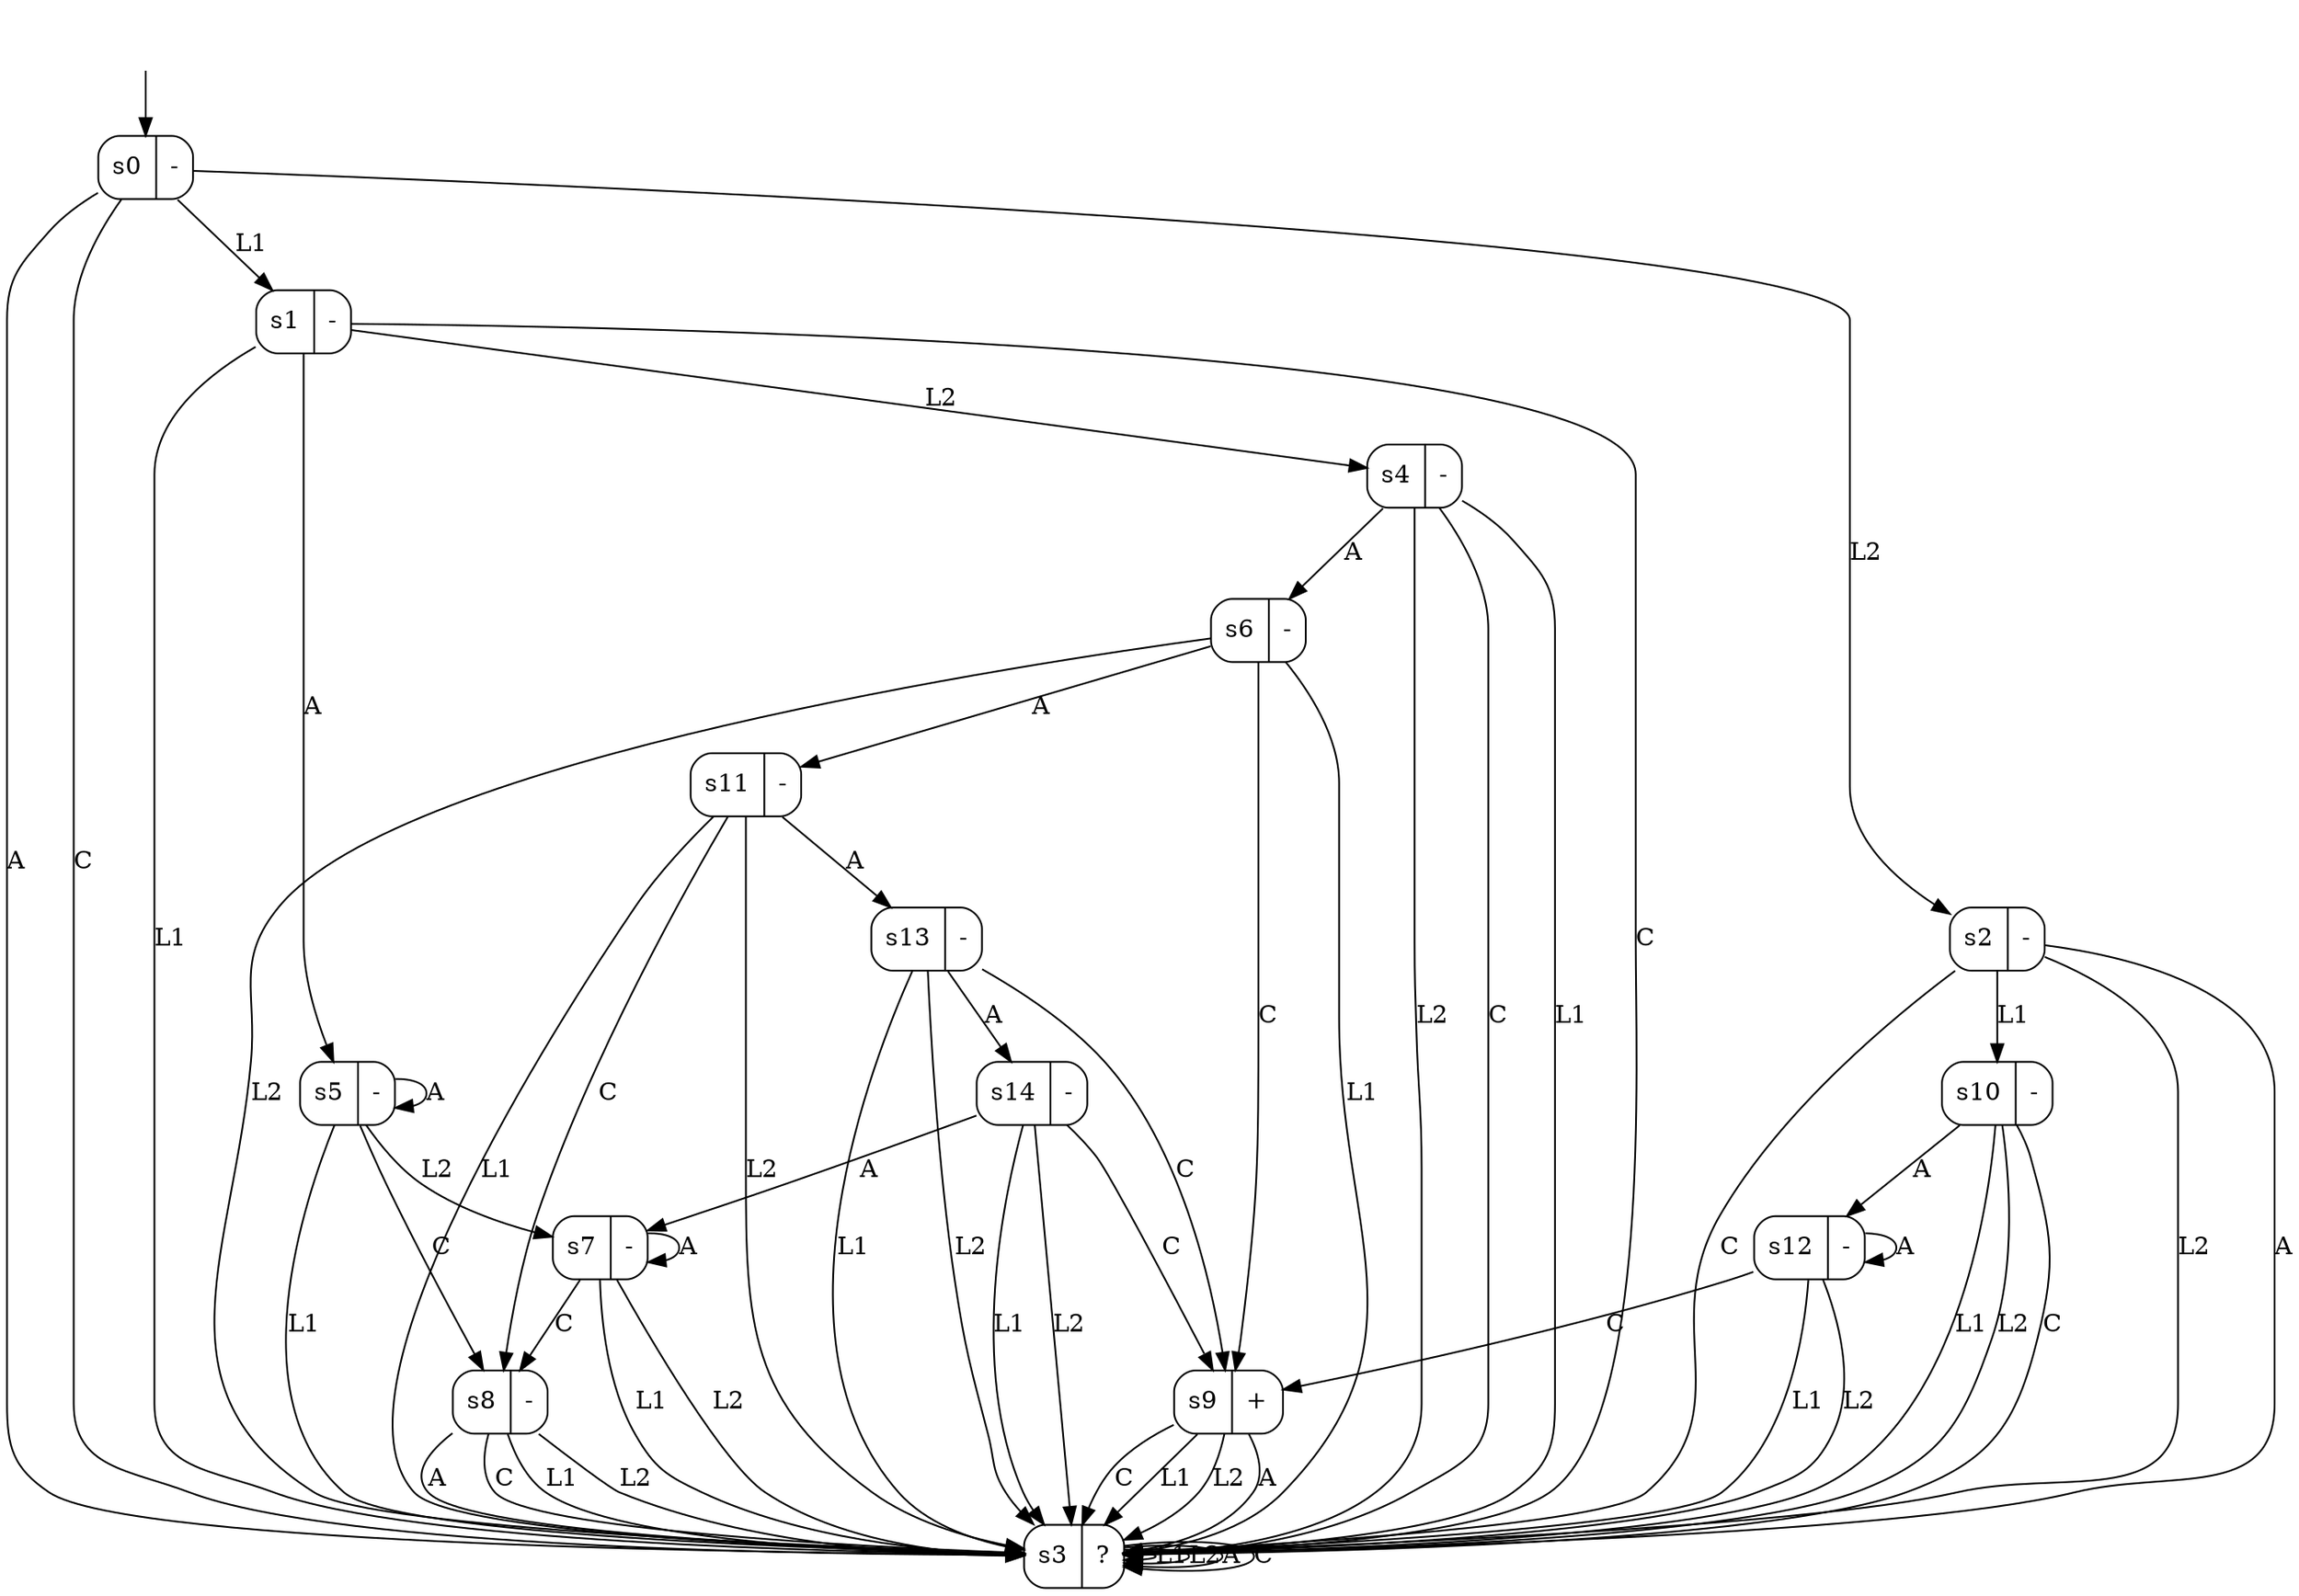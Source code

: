 digraph "output/magento_dfa3_0.7" {
s0 [label="s0|-", shape=record, style=rounded];
s1 [label="s1|-", shape=record, style=rounded];
s2 [label="s2|-", shape=record, style=rounded];
s3 [label="s3|?", shape=record, style=rounded];
s4 [label="s4|-", shape=record, style=rounded];
s5 [label="s5|-", shape=record, style=rounded];
s6 [label="s6|-", shape=record, style=rounded];
s7 [label="s7|-", shape=record, style=rounded];
s8 [label="s8|-", shape=record, style=rounded];
s9 [label="s9|+", shape=record, style=rounded];
s10 [label="s10|-", shape=record, style=rounded];
s11 [label="s11|-", shape=record, style=rounded];
s12 [label="s12|-", shape=record, style=rounded];
s13 [label="s13|-", shape=record, style=rounded];
s14 [label="s14|-", shape=record, style=rounded];
s0 -> s1  [label=L1];
s0 -> s2  [label=L2];
s0 -> s3  [label=A];
s0 -> s3  [label=C];
s1 -> s3  [label=L1];
s1 -> s4  [label=L2];
s1 -> s5  [label=A];
s1 -> s3  [label=C];
s2 -> s10  [label=L1];
s2 -> s3  [label=L2];
s2 -> s3  [label=A];
s2 -> s3  [label=C];
s3 -> s3  [label=L1];
s3 -> s3  [label=L2];
s3 -> s3  [label=A];
s3 -> s3  [label=C];
s4 -> s3  [label=L1];
s4 -> s3  [label=L2];
s4 -> s6  [label=A];
s4 -> s3  [label=C];
s5 -> s3  [label=L1];
s5 -> s7  [label=L2];
s5 -> s5  [label=A];
s5 -> s8  [label=C];
s6 -> s3  [label=L1];
s6 -> s3  [label=L2];
s6 -> s11  [label=A];
s6 -> s9  [label=C];
s7 -> s3  [label=L1];
s7 -> s3  [label=L2];
s7 -> s7  [label=A];
s7 -> s8  [label=C];
s8 -> s3  [label=L1];
s8 -> s3  [label=L2];
s8 -> s3  [label=A];
s8 -> s3  [label=C];
s9 -> s3  [label=L1];
s9 -> s3  [label=L2];
s9 -> s3  [label=A];
s9 -> s3  [label=C];
s10 -> s3  [label=L1];
s10 -> s3  [label=L2];
s10 -> s12  [label=A];
s10 -> s3  [label=C];
s11 -> s3  [label=L1];
s11 -> s3  [label=L2];
s11 -> s13  [label=A];
s11 -> s8  [label=C];
s12 -> s3  [label=L1];
s12 -> s3  [label=L2];
s12 -> s12  [label=A];
s12 -> s9  [label=C];
s13 -> s3  [label=L1];
s13 -> s3  [label=L2];
s13 -> s14  [label=A];
s13 -> s9  [label=C];
s14 -> s3  [label=L1];
s14 -> s3  [label=L2];
s14 -> s7  [label=A];
s14 -> s9  [label=C];
__start0 [label="", shape=none];
__start0 -> s0  [label=""];
}

